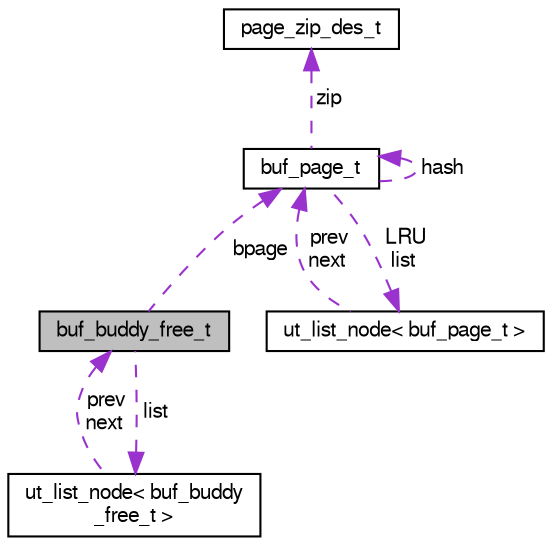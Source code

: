digraph "buf_buddy_free_t"
{
  bgcolor="transparent";
  edge [fontname="FreeSans",fontsize="10",labelfontname="FreeSans",labelfontsize="10"];
  node [fontname="FreeSans",fontsize="10",shape=record];
  Node1 [label="buf_buddy_free_t",height=0.2,width=0.4,color="black", fillcolor="grey75", style="filled" fontcolor="black"];
  Node2 -> Node1 [dir="back",color="darkorchid3",fontsize="10",style="dashed",label=" bpage" ,fontname="FreeSans"];
  Node2 [label="buf_page_t",height=0.2,width=0.4,color="black",URL="$structbuf__page__t.html"];
  Node3 -> Node2 [dir="back",color="darkorchid3",fontsize="10",style="dashed",label=" LRU\nlist" ,fontname="FreeSans"];
  Node3 [label="ut_list_node\< buf_page_t \>",height=0.2,width=0.4,color="black",URL="$structut__list__node.html"];
  Node2 -> Node3 [dir="back",color="darkorchid3",fontsize="10",style="dashed",label=" prev\nnext" ,fontname="FreeSans"];
  Node4 -> Node2 [dir="back",color="darkorchid3",fontsize="10",style="dashed",label=" zip" ,fontname="FreeSans"];
  Node4 [label="page_zip_des_t",height=0.2,width=0.4,color="black",URL="$structpage__zip__des__t.html"];
  Node2 -> Node2 [dir="back",color="darkorchid3",fontsize="10",style="dashed",label=" hash" ,fontname="FreeSans"];
  Node5 -> Node1 [dir="back",color="darkorchid3",fontsize="10",style="dashed",label=" list" ,fontname="FreeSans"];
  Node5 [label="ut_list_node\< buf_buddy\l_free_t \>",height=0.2,width=0.4,color="black",URL="$structut__list__node.html"];
  Node1 -> Node5 [dir="back",color="darkorchid3",fontsize="10",style="dashed",label=" prev\nnext" ,fontname="FreeSans"];
}
